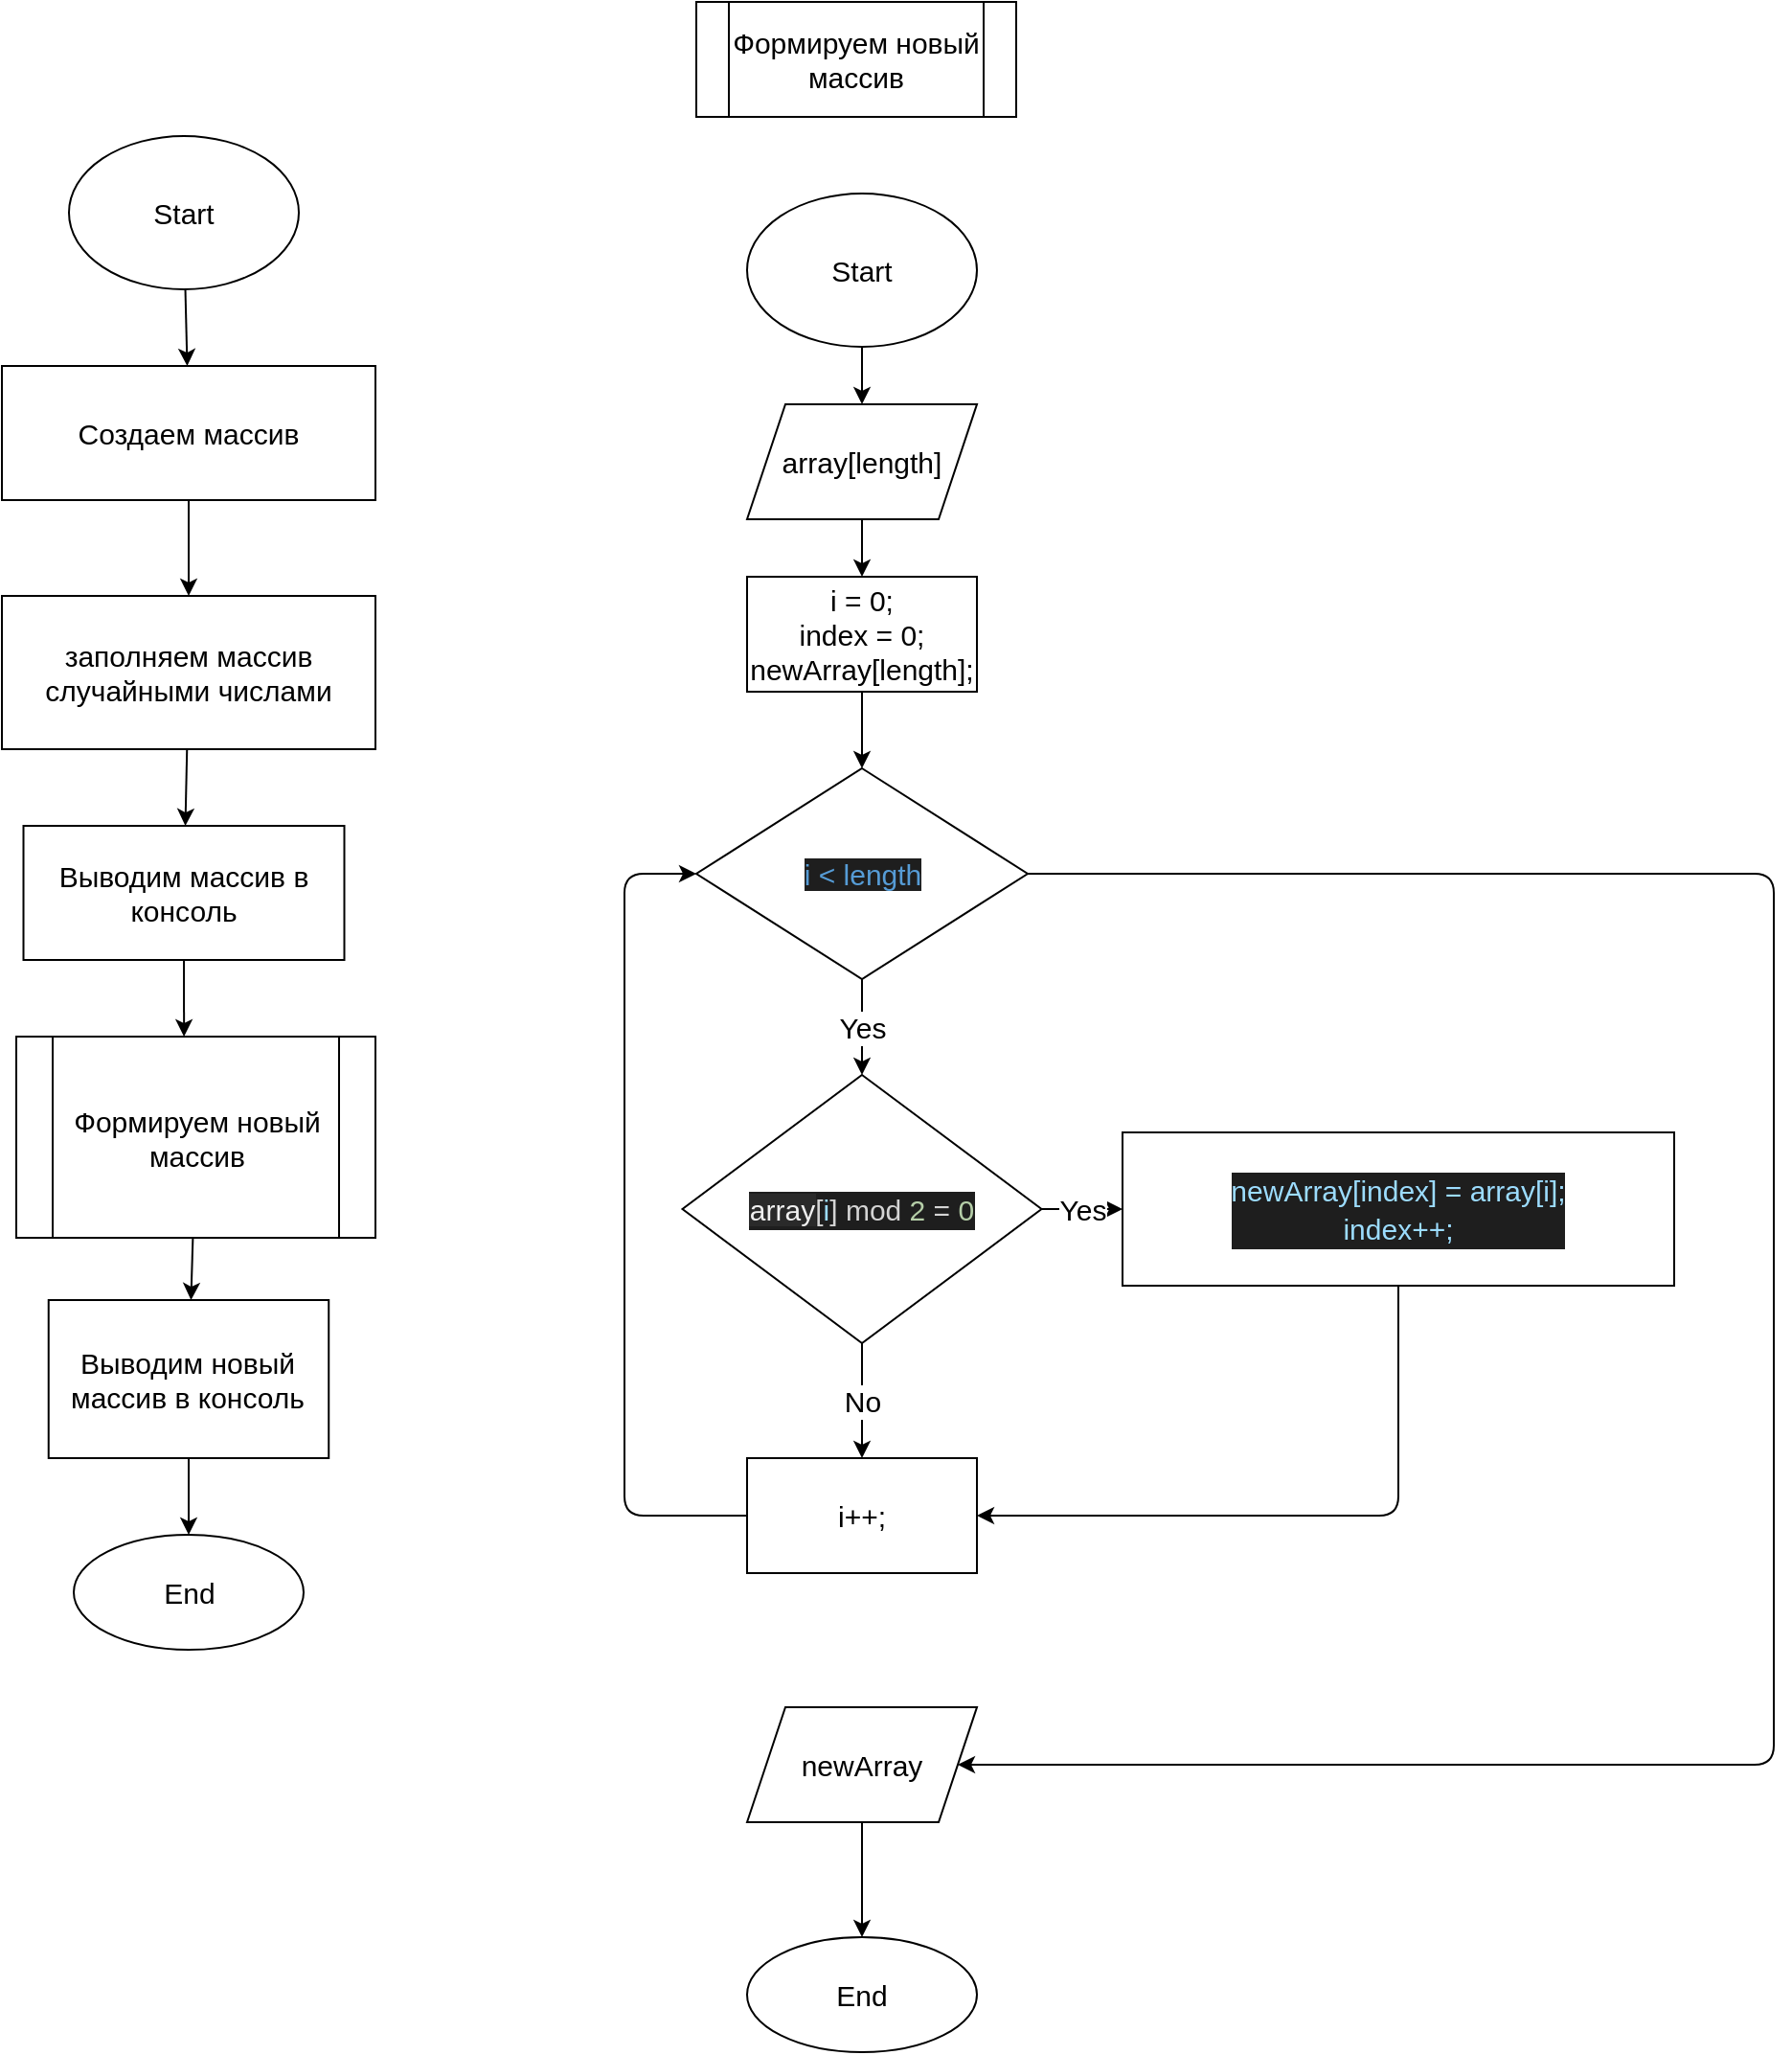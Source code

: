 <mxfile>
    <diagram id="059DMJA8vuv_cjl8NMph" name="Страница 1">
        <mxGraphModel dx="1162" dy="790" grid="1" gridSize="10" guides="1" tooltips="1" connect="1" arrows="1" fold="1" page="1" pageScale="1" pageWidth="827" pageHeight="1169" math="0" shadow="0">
            <root>
                <mxCell id="0"/>
                <mxCell id="1" parent="0"/>
                <mxCell id="9" value="Yes" style="edgeStyle=none;html=1;fontFamily=Helvetica;fontSize=15;" edge="1" parent="1" source="2" target="8">
                    <mxGeometry relative="1" as="geometry"/>
                </mxCell>
                <mxCell id="31" value="No" style="edgeStyle=none;html=1;fontFamily=Helvetica;fontSize=15;" edge="1" parent="1" source="2" target="30">
                    <mxGeometry relative="1" as="geometry"/>
                </mxCell>
                <mxCell id="2" value="&lt;div style=&quot;color: rgb(212, 212, 212); background-color: rgb(30, 30, 30); font-size: 15px; line-height: 20px;&quot;&gt;&lt;span style=&quot;color: rgb(240, 240, 240); font-size: 15px; background-color: rgb(42, 42, 42);&quot;&gt;array&lt;/span&gt;[&lt;span style=&quot;color: rgb(156, 220, 254); font-size: 15px;&quot;&gt;i&lt;/span&gt;] mod&amp;nbsp;&lt;span style=&quot;color: rgb(181, 206, 168); font-size: 15px;&quot;&gt;2&lt;/span&gt; =&amp;nbsp;&lt;span style=&quot;color: rgb(181, 206, 168); font-size: 15px;&quot;&gt;0&lt;/span&gt;&lt;/div&gt;" style="rhombus;whiteSpace=wrap;html=1;fontFamily=Helvetica;fontSize=15;" vertex="1" parent="1">
                    <mxGeometry x="360.25" y="570" width="187.5" height="140" as="geometry"/>
                </mxCell>
                <mxCell id="16" style="edgeStyle=none;html=1;entryX=0.5;entryY=0;entryDx=0;entryDy=0;fontFamily=Helvetica;fontSize=15;" edge="1" parent="1" source="4" target="15">
                    <mxGeometry relative="1" as="geometry"/>
                </mxCell>
                <mxCell id="4" value="array[length]" style="shape=parallelogram;perimeter=parallelogramPerimeter;whiteSpace=wrap;html=1;fixedSize=1;fontFamily=Helvetica;fontSize=15;" vertex="1" parent="1">
                    <mxGeometry x="394" y="220" width="120" height="60" as="geometry"/>
                </mxCell>
                <mxCell id="32" style="edgeStyle=none;html=1;entryX=1;entryY=0.5;entryDx=0;entryDy=0;fontFamily=Helvetica;fontSize=15;" edge="1" parent="1" source="8" target="30">
                    <mxGeometry relative="1" as="geometry">
                        <Array as="points">
                            <mxPoint x="734" y="800"/>
                        </Array>
                    </mxGeometry>
                </mxCell>
                <mxCell id="8" value="&lt;div style=&quot;background-color: rgb(30, 30, 30); font-size: 15px; line-height: 20px;&quot;&gt;&lt;font color=&quot;#9cdcfe&quot; style=&quot;font-size: 15px;&quot;&gt;newArray[index] = array[i];&lt;/font&gt;&lt;/div&gt;&lt;div style=&quot;background-color: rgb(30, 30, 30); font-size: 15px; line-height: 20px;&quot;&gt;&lt;font color=&quot;#9cdcfe&quot; style=&quot;font-size: 15px;&quot;&gt;index++;&lt;/font&gt;&lt;/div&gt;" style="rounded=0;whiteSpace=wrap;html=1;fontFamily=Helvetica;fontSize=15;" vertex="1" parent="1">
                    <mxGeometry x="590" y="600" width="288" height="80" as="geometry"/>
                </mxCell>
                <mxCell id="13" style="edgeStyle=none;html=1;entryX=0.5;entryY=0;entryDx=0;entryDy=0;fontFamily=Helvetica;fontSize=15;" edge="1" parent="1" source="12" target="4">
                    <mxGeometry relative="1" as="geometry"/>
                </mxCell>
                <mxCell id="12" value="Start" style="ellipse;whiteSpace=wrap;html=1;fontFamily=Helvetica;fontSize=15;" vertex="1" parent="1">
                    <mxGeometry x="394" y="110" width="120" height="80" as="geometry"/>
                </mxCell>
                <mxCell id="20" style="edgeStyle=none;html=1;fontFamily=Helvetica;fontSize=15;" edge="1" parent="1" source="15" target="18">
                    <mxGeometry relative="1" as="geometry"/>
                </mxCell>
                <mxCell id="15" value="i = 0;&lt;br style=&quot;font-size: 15px;&quot;&gt;index = 0;&lt;br style=&quot;font-size: 15px;&quot;&gt;newArray[length];" style="rounded=0;whiteSpace=wrap;html=1;fontFamily=Helvetica;fontSize=15;" vertex="1" parent="1">
                    <mxGeometry x="394" y="310" width="120" height="60" as="geometry"/>
                </mxCell>
                <mxCell id="19" value="Yes" style="edgeStyle=none;html=1;fontFamily=Helvetica;fontSize=15;" edge="1" parent="1" source="18" target="2">
                    <mxGeometry relative="1" as="geometry"/>
                </mxCell>
                <mxCell id="33" style="edgeStyle=none;html=1;" edge="1" parent="1" source="18" target="27">
                    <mxGeometry relative="1" as="geometry">
                        <Array as="points">
                            <mxPoint x="930" y="465"/>
                            <mxPoint x="930" y="930"/>
                        </Array>
                    </mxGeometry>
                </mxCell>
                <mxCell id="18" value="&lt;font color=&quot;#569cd6&quot; style=&quot;font-size: 15px;&quot;&gt;&lt;span style=&quot;font-size: 15px; background-color: rgb(30, 30, 30);&quot;&gt;i &amp;lt; length&lt;/span&gt;&lt;/font&gt;" style="rhombus;whiteSpace=wrap;html=1;fontFamily=Helvetica;fontSize=15;" vertex="1" parent="1">
                    <mxGeometry x="367.5" y="410" width="173" height="110" as="geometry"/>
                </mxCell>
                <mxCell id="29" value="" style="edgeStyle=none;html=1;fontFamily=Helvetica;fontSize=15;" edge="1" parent="1" source="27" target="28">
                    <mxGeometry relative="1" as="geometry"/>
                </mxCell>
                <mxCell id="27" value="newArray" style="shape=parallelogram;perimeter=parallelogramPerimeter;whiteSpace=wrap;html=1;fixedSize=1;fontFamily=Helvetica;fontSize=15;" vertex="1" parent="1">
                    <mxGeometry x="394" y="900" width="120" height="60" as="geometry"/>
                </mxCell>
                <mxCell id="28" value="End" style="ellipse;whiteSpace=wrap;html=1;fontFamily=Helvetica;fontSize=15;" vertex="1" parent="1">
                    <mxGeometry x="394" y="1020" width="120" height="60" as="geometry"/>
                </mxCell>
                <mxCell id="34" style="edgeStyle=none;html=1;entryX=0;entryY=0.5;entryDx=0;entryDy=0;fontFamily=Helvetica;fontSize=15;" edge="1" parent="1" source="30" target="18">
                    <mxGeometry relative="1" as="geometry">
                        <Array as="points">
                            <mxPoint x="330" y="800"/>
                            <mxPoint x="330" y="465"/>
                        </Array>
                    </mxGeometry>
                </mxCell>
                <mxCell id="30" value="i++;" style="whiteSpace=wrap;html=1;fontFamily=Helvetica;fontSize=15;" vertex="1" parent="1">
                    <mxGeometry x="394" y="770" width="120" height="60" as="geometry"/>
                </mxCell>
                <mxCell id="36" style="edgeStyle=none;html=1;fontFamily=Helvetica;fontSize=15;" edge="1" parent="1" source="35" target="37">
                    <mxGeometry relative="1" as="geometry">
                        <mxPoint x="100" y="210" as="targetPoint"/>
                    </mxGeometry>
                </mxCell>
                <mxCell id="35" value="Start" style="ellipse;whiteSpace=wrap;html=1;fontFamily=Helvetica;fontSize=15;" vertex="1" parent="1">
                    <mxGeometry x="40" y="80" width="120" height="80" as="geometry"/>
                </mxCell>
                <mxCell id="40" value="" style="edgeStyle=none;html=1;fontFamily=Helvetica;fontSize=15;" edge="1" parent="1" source="37" target="39">
                    <mxGeometry relative="1" as="geometry"/>
                </mxCell>
                <mxCell id="37" value="Создаем массив" style="rounded=0;whiteSpace=wrap;html=1;fontFamily=Helvetica;fontSize=15;" vertex="1" parent="1">
                    <mxGeometry x="5" y="200" width="195" height="70" as="geometry"/>
                </mxCell>
                <mxCell id="47" value="" style="edgeStyle=none;html=1;fontFamily=Helvetica;fontSize=15;" edge="1" parent="1" source="39" target="46">
                    <mxGeometry relative="1" as="geometry"/>
                </mxCell>
                <mxCell id="39" value="&lt;span&gt;заполняем массив случайными числами&lt;/span&gt;" style="rounded=0;whiteSpace=wrap;html=1;fontSize=15;" vertex="1" parent="1">
                    <mxGeometry x="5" y="320" width="195" height="80" as="geometry"/>
                </mxCell>
                <mxCell id="45" style="edgeStyle=none;html=1;fontFamily=Helvetica;fontSize=15;" edge="1" parent="1" source="43">
                    <mxGeometry relative="1" as="geometry">
                        <mxPoint x="102.5" y="570" as="targetPoint"/>
                    </mxGeometry>
                </mxCell>
                <mxCell id="50" value="" style="edgeStyle=none;html=1;fontFamily=Helvetica;fontSize=15;" edge="1" parent="1" source="43" target="49">
                    <mxGeometry relative="1" as="geometry"/>
                </mxCell>
                <mxCell id="43" value="Формируем новый массив" style="shape=process;whiteSpace=wrap;html=1;backgroundOutline=1;fontFamily=Helvetica;fontSize=15;" vertex="1" parent="1">
                    <mxGeometry x="12.5" y="550" width="187.5" height="105" as="geometry"/>
                </mxCell>
                <mxCell id="44" value="Формируем новый массив" style="shape=process;whiteSpace=wrap;html=1;backgroundOutline=1;fontFamily=Helvetica;fontSize=15;" vertex="1" parent="1">
                    <mxGeometry x="367.5" y="10" width="167" height="60" as="geometry"/>
                </mxCell>
                <mxCell id="48" style="edgeStyle=none;html=1;entryX=0.467;entryY=0;entryDx=0;entryDy=0;entryPerimeter=0;fontFamily=Helvetica;fontSize=15;" edge="1" parent="1" source="46" target="43">
                    <mxGeometry relative="1" as="geometry"/>
                </mxCell>
                <mxCell id="46" value="Выводим массив в консоль" style="whiteSpace=wrap;html=1;rounded=0;fontSize=15;" vertex="1" parent="1">
                    <mxGeometry x="16.25" y="440" width="167.5" height="70" as="geometry"/>
                </mxCell>
                <mxCell id="52" style="edgeStyle=none;html=1;fontFamily=Helvetica;fontSize=15;" edge="1" parent="1" source="49" target="51">
                    <mxGeometry relative="1" as="geometry"/>
                </mxCell>
                <mxCell id="49" value="Выводим новый массив в консоль" style="whiteSpace=wrap;html=1;fontSize=15;" vertex="1" parent="1">
                    <mxGeometry x="29.37" y="687.5" width="146.25" height="82.5" as="geometry"/>
                </mxCell>
                <mxCell id="51" value="End" style="ellipse;whiteSpace=wrap;html=1;fontFamily=Helvetica;fontSize=15;" vertex="1" parent="1">
                    <mxGeometry x="42.5" y="810" width="120" height="60" as="geometry"/>
                </mxCell>
            </root>
        </mxGraphModel>
    </diagram>
</mxfile>